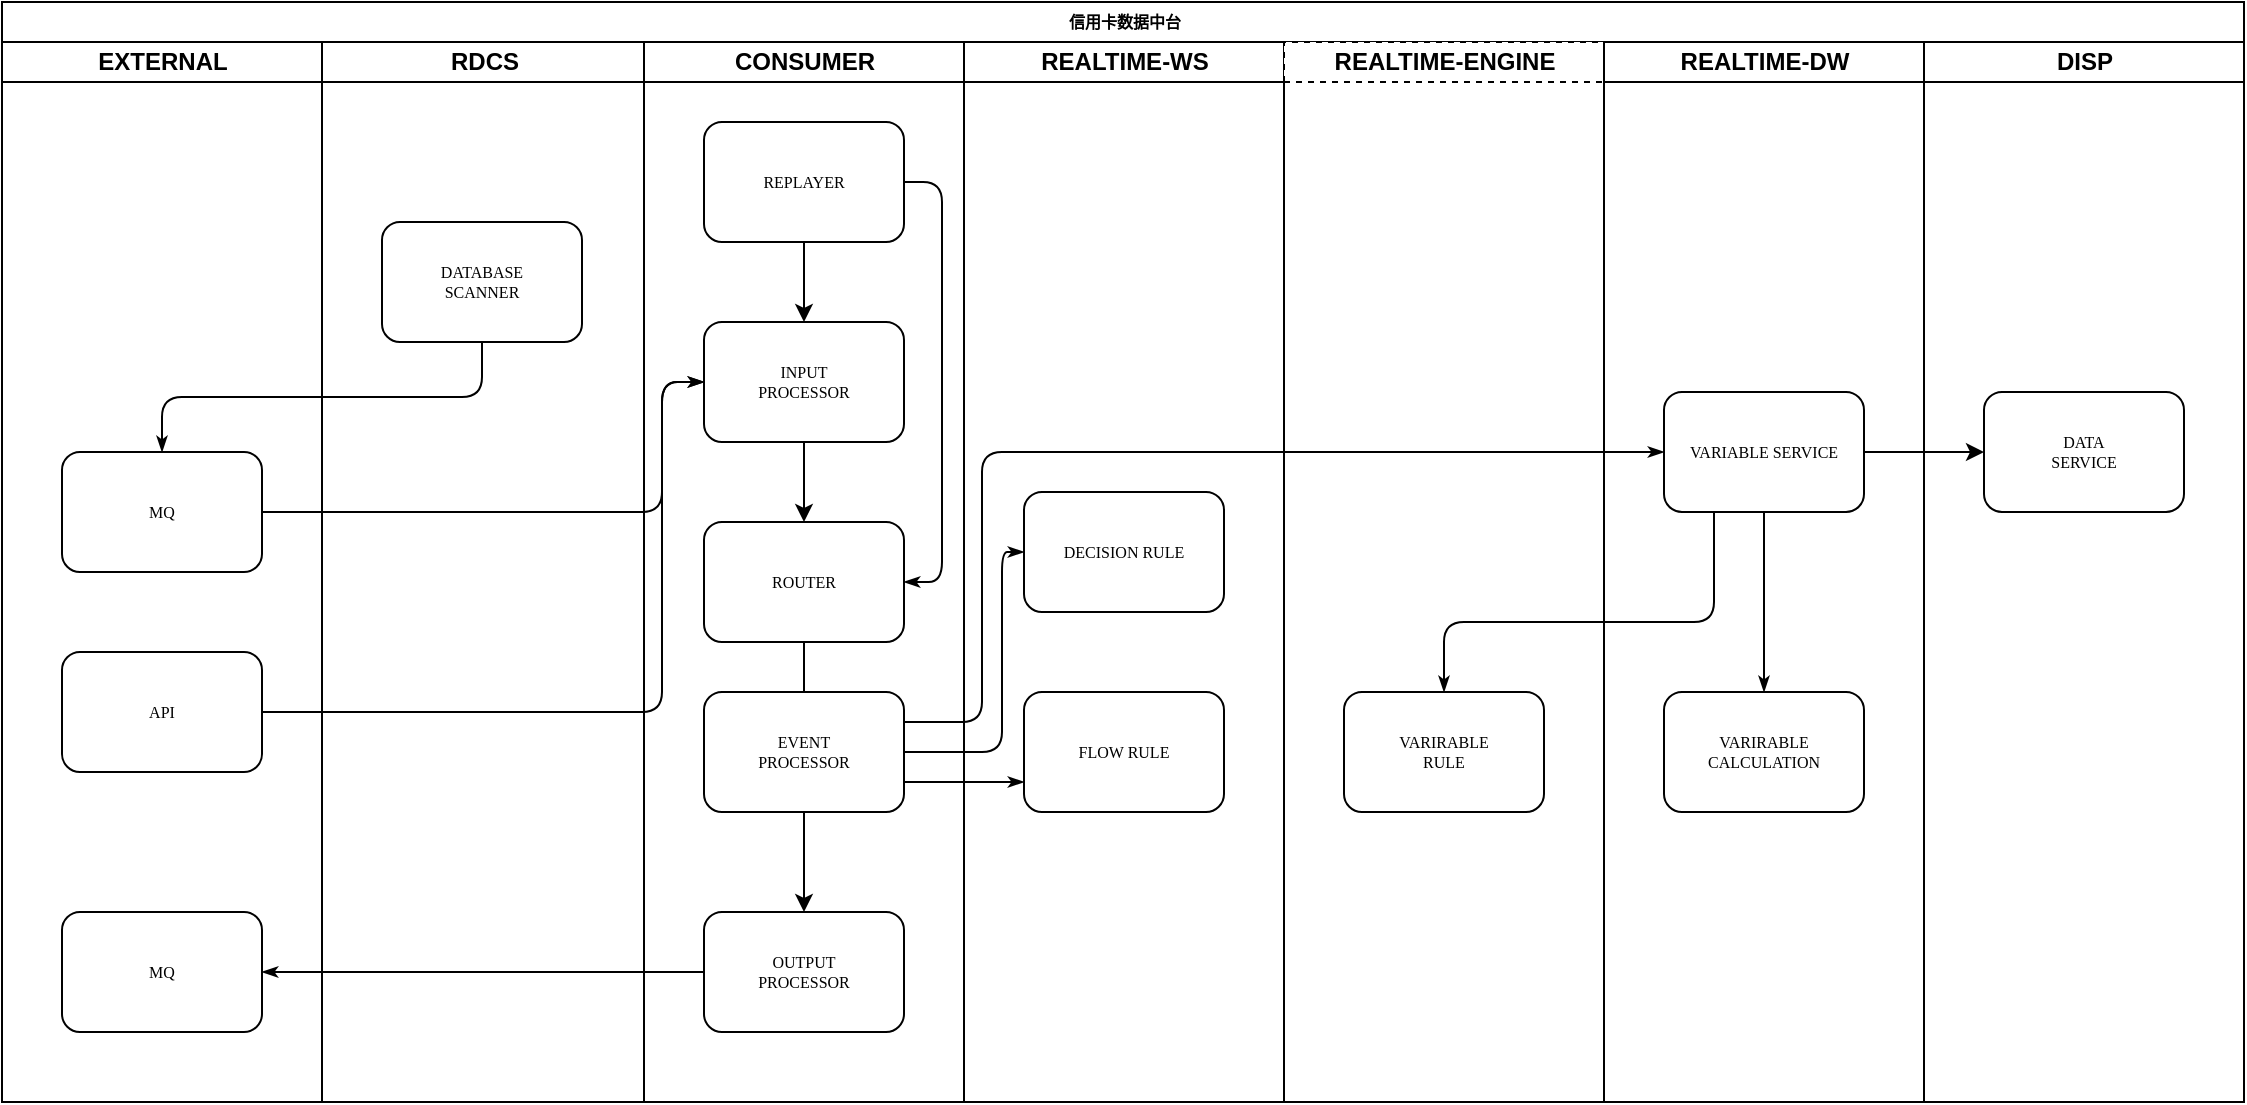 <mxfile version="12.2.6" type="github" pages="7">
  <diagram name="Page-1" id="74e2e168-ea6b-b213-b513-2b3c1d86103e">
    <mxGraphModel dx="932" dy="537" grid="1" gridSize="10" guides="1" tooltips="1" connect="1" arrows="1" fold="1" page="1" pageScale="1" pageWidth="1100" pageHeight="850" background="#ffffff" math="0" shadow="0">
      <root>
        <mxCell id="0"/>
        <mxCell id="1" parent="0"/>
        <mxCell id="77e6c97f196da883-1" value="信用卡数据中台" style="swimlane;html=1;childLayout=stackLayout;startSize=20;rounded=0;shadow=0;labelBackgroundColor=none;strokeColor=#000000;strokeWidth=1;fillColor=#ffffff;fontFamily=Verdana;fontSize=8;fontColor=#000000;align=center;" parent="1" vertex="1">
          <mxGeometry x="40" y="20" width="1121" height="550" as="geometry"/>
        </mxCell>
        <mxCell id="9AOLdwwiTeYKFx4a9tRz-8" value="EXTERNAL" style="swimlane;html=1;startSize=20;" parent="77e6c97f196da883-1" vertex="1">
          <mxGeometry y="20" width="160" height="530" as="geometry"/>
        </mxCell>
        <mxCell id="9AOLdwwiTeYKFx4a9tRz-9" value="MQ" style="rounded=1;whiteSpace=wrap;html=1;shadow=0;labelBackgroundColor=none;strokeColor=#000000;strokeWidth=1;fillColor=#ffffff;fontFamily=Verdana;fontSize=8;fontColor=#000000;align=center;" parent="9AOLdwwiTeYKFx4a9tRz-8" vertex="1">
          <mxGeometry x="30" y="205" width="100" height="60" as="geometry"/>
        </mxCell>
        <mxCell id="9AOLdwwiTeYKFx4a9tRz-54" value="API" style="rounded=1;whiteSpace=wrap;html=1;shadow=0;labelBackgroundColor=none;strokeColor=#000000;strokeWidth=1;fillColor=#ffffff;fontFamily=Verdana;fontSize=8;fontColor=#000000;align=center;" parent="9AOLdwwiTeYKFx4a9tRz-8" vertex="1">
          <mxGeometry x="30" y="305" width="100" height="60" as="geometry"/>
        </mxCell>
        <mxCell id="9AOLdwwiTeYKFx4a9tRz-57" value="MQ" style="rounded=1;whiteSpace=wrap;html=1;shadow=0;labelBackgroundColor=none;strokeColor=#000000;strokeWidth=1;fillColor=#ffffff;fontFamily=Verdana;fontSize=8;fontColor=#000000;align=center;" parent="9AOLdwwiTeYKFx4a9tRz-8" vertex="1">
          <mxGeometry x="30" y="435" width="100" height="60" as="geometry"/>
        </mxCell>
        <mxCell id="77e6c97f196da883-2" value="RDCS" style="swimlane;html=1;startSize=20;" parent="77e6c97f196da883-1" vertex="1">
          <mxGeometry x="160" y="20" width="161" height="530" as="geometry"/>
        </mxCell>
        <mxCell id="77e6c97f196da883-8" value="DATABASE&lt;br&gt;SCANNER" style="rounded=1;whiteSpace=wrap;html=1;shadow=0;labelBackgroundColor=none;strokeColor=#000000;strokeWidth=1;fillColor=#ffffff;fontFamily=Verdana;fontSize=8;fontColor=#000000;align=center;" parent="77e6c97f196da883-2" vertex="1">
          <mxGeometry x="30" y="90" width="100" height="60" as="geometry"/>
        </mxCell>
        <mxCell id="77e6c97f196da883-3" value="CONSUMER" style="swimlane;html=1;startSize=20;" parent="77e6c97f196da883-1" vertex="1">
          <mxGeometry x="321" y="20" width="160" height="530" as="geometry"/>
        </mxCell>
        <mxCell id="9AOLdwwiTeYKFx4a9tRz-4" value="" style="edgeStyle=orthogonalEdgeStyle;rounded=0;orthogonalLoop=1;jettySize=auto;html=1;" parent="77e6c97f196da883-3" source="77e6c97f196da883-11" target="77e6c97f196da883-9" edge="1">
          <mxGeometry relative="1" as="geometry"/>
        </mxCell>
        <mxCell id="77e6c97f196da883-11" value="INPUT&lt;br&gt;PROCESSOR" style="rounded=1;whiteSpace=wrap;html=1;shadow=0;labelBackgroundColor=none;strokeColor=#000000;strokeWidth=1;fillColor=#ffffff;fontFamily=Verdana;fontSize=8;fontColor=#000000;align=center;" parent="77e6c97f196da883-3" vertex="1">
          <mxGeometry x="30" y="140" width="100" height="60" as="geometry"/>
        </mxCell>
        <mxCell id="9AOLdwwiTeYKFx4a9tRz-5" value="" style="edgeStyle=orthogonalEdgeStyle;rounded=0;orthogonalLoop=1;jettySize=auto;html=1;" parent="77e6c97f196da883-3" source="77e6c97f196da883-9" target="9AOLdwwiTeYKFx4a9tRz-2" edge="1">
          <mxGeometry relative="1" as="geometry"/>
        </mxCell>
        <mxCell id="77e6c97f196da883-9" value="ROUTER" style="rounded=1;whiteSpace=wrap;html=1;shadow=0;labelBackgroundColor=none;strokeColor=#000000;strokeWidth=1;fillColor=#ffffff;fontFamily=Verdana;fontSize=8;fontColor=#000000;align=center;" parent="77e6c97f196da883-3" vertex="1">
          <mxGeometry x="30" y="240" width="100" height="60" as="geometry"/>
        </mxCell>
        <mxCell id="9AOLdwwiTeYKFx4a9tRz-2" value="OUTPUT&lt;br&gt;PROCESSOR" style="rounded=1;whiteSpace=wrap;html=1;shadow=0;labelBackgroundColor=none;strokeColor=#000000;strokeWidth=1;fillColor=#ffffff;fontFamily=Verdana;fontSize=8;fontColor=#000000;align=center;" parent="77e6c97f196da883-3" vertex="1">
          <mxGeometry x="30" y="435" width="100" height="60" as="geometry"/>
        </mxCell>
        <mxCell id="tssTY5_V55jJpcKWYizu-1" value="EVENT&lt;br&gt;PROCESSOR" style="rounded=1;whiteSpace=wrap;html=1;shadow=0;labelBackgroundColor=none;strokeColor=#000000;strokeWidth=1;fillColor=#ffffff;fontFamily=Verdana;fontSize=8;fontColor=#000000;align=center;" parent="77e6c97f196da883-3" vertex="1">
          <mxGeometry x="30" y="325" width="100" height="60" as="geometry"/>
        </mxCell>
        <mxCell id="nX9Z5AqFMC2l883IT-i0-8" value="" style="edgeStyle=orthogonalEdgeStyle;rounded=0;orthogonalLoop=1;jettySize=auto;html=1;" parent="77e6c97f196da883-3" source="nX9Z5AqFMC2l883IT-i0-7" target="77e6c97f196da883-11" edge="1">
          <mxGeometry relative="1" as="geometry"/>
        </mxCell>
        <mxCell id="nX9Z5AqFMC2l883IT-i0-7" value="REPLAYER" style="rounded=1;whiteSpace=wrap;html=1;shadow=0;labelBackgroundColor=none;strokeColor=#000000;strokeWidth=1;fillColor=#ffffff;fontFamily=Verdana;fontSize=8;fontColor=#000000;align=center;" parent="77e6c97f196da883-3" vertex="1">
          <mxGeometry x="30" y="40" width="100" height="60" as="geometry"/>
        </mxCell>
        <mxCell id="nX9Z5AqFMC2l883IT-i0-10" style="edgeStyle=orthogonalEdgeStyle;rounded=1;html=1;labelBackgroundColor=none;startArrow=none;startFill=0;startSize=5;endArrow=classicThin;endFill=1;endSize=5;jettySize=auto;orthogonalLoop=1;strokeColor=#000000;strokeWidth=1;fontFamily=Verdana;fontSize=8;fontColor=#000000;entryX=1;entryY=0.5;entryDx=0;entryDy=0;exitX=1;exitY=0.5;exitDx=0;exitDy=0;" parent="77e6c97f196da883-3" source="nX9Z5AqFMC2l883IT-i0-7" target="77e6c97f196da883-9" edge="1">
          <mxGeometry relative="1" as="geometry">
            <mxPoint x="520" y="215.667" as="sourcePoint"/>
            <mxPoint x="140" y="350.333" as="targetPoint"/>
            <Array as="points">
              <mxPoint x="149" y="70"/>
              <mxPoint x="149" y="270"/>
            </Array>
          </mxGeometry>
        </mxCell>
        <mxCell id="77e6c97f196da883-4" value="REALTIME-WS" style="swimlane;html=1;startSize=20;" parent="77e6c97f196da883-1" vertex="1">
          <mxGeometry x="481" y="20" width="160" height="530" as="geometry"/>
        </mxCell>
        <mxCell id="77e6c97f196da883-12" value="FLOW RULE" style="rounded=1;whiteSpace=wrap;html=1;shadow=0;labelBackgroundColor=none;strokeColor=#000000;strokeWidth=1;fillColor=#ffffff;fontFamily=Verdana;fontSize=8;fontColor=#000000;align=center;" parent="77e6c97f196da883-4" vertex="1">
          <mxGeometry x="30" y="325" width="100" height="60" as="geometry"/>
        </mxCell>
        <mxCell id="77e6c97f196da883-15" value="DECISION RULE" style="rounded=1;whiteSpace=wrap;html=1;shadow=0;labelBackgroundColor=none;strokeColor=#000000;strokeWidth=1;fillColor=#ffffff;fontFamily=Verdana;fontSize=8;fontColor=#000000;align=center;" parent="77e6c97f196da883-4" vertex="1">
          <mxGeometry x="30" y="225" width="100" height="60" as="geometry"/>
        </mxCell>
        <mxCell id="77e6c97f196da883-26" style="edgeStyle=orthogonalEdgeStyle;rounded=1;html=1;labelBackgroundColor=none;startArrow=none;startFill=0;startSize=5;endArrow=classicThin;endFill=1;endSize=5;jettySize=auto;orthogonalLoop=1;strokeColor=#000000;strokeWidth=1;fontFamily=Verdana;fontSize=8;fontColor=#000000;exitX=0.5;exitY=1;exitDx=0;exitDy=0;entryX=0.5;entryY=0;entryDx=0;entryDy=0;" parent="77e6c97f196da883-1" source="77e6c97f196da883-8" target="9AOLdwwiTeYKFx4a9tRz-9" edge="1">
          <mxGeometry relative="1" as="geometry"/>
        </mxCell>
        <mxCell id="77e6c97f196da883-28" style="edgeStyle=orthogonalEdgeStyle;rounded=1;html=1;labelBackgroundColor=none;startArrow=none;startFill=0;startSize=5;endArrow=classicThin;endFill=1;endSize=5;jettySize=auto;orthogonalLoop=1;strokeColor=#000000;strokeWidth=1;fontFamily=Verdana;fontSize=8;fontColor=#000000;entryX=0;entryY=0.75;entryDx=0;entryDy=0;exitX=1;exitY=0.75;exitDx=0;exitDy=0;" parent="77e6c97f196da883-1" source="tssTY5_V55jJpcKWYizu-1" target="77e6c97f196da883-12" edge="1">
          <mxGeometry relative="1" as="geometry">
            <mxPoint x="451" y="290" as="sourcePoint"/>
            <Array as="points">
              <mxPoint x="500" y="390"/>
              <mxPoint x="500" y="390"/>
            </Array>
          </mxGeometry>
        </mxCell>
        <mxCell id="9AOLdwwiTeYKFx4a9tRz-55" style="edgeStyle=orthogonalEdgeStyle;rounded=1;html=1;labelBackgroundColor=none;startArrow=none;startFill=0;startSize=5;endArrow=classicThin;endFill=1;endSize=5;jettySize=auto;orthogonalLoop=1;strokeColor=#000000;strokeWidth=1;fontFamily=Verdana;fontSize=8;fontColor=#000000;exitX=1;exitY=0.5;exitDx=0;exitDy=0;entryX=0;entryY=0.5;entryDx=0;entryDy=0;" parent="77e6c97f196da883-1" source="9AOLdwwiTeYKFx4a9tRz-54" target="77e6c97f196da883-11" edge="1">
          <mxGeometry relative="1" as="geometry">
            <mxPoint x="511" y="285" as="sourcePoint"/>
            <mxPoint x="360" y="225" as="targetPoint"/>
            <Array as="points">
              <mxPoint x="330" y="355"/>
              <mxPoint x="330" y="190"/>
            </Array>
          </mxGeometry>
        </mxCell>
        <mxCell id="9AOLdwwiTeYKFx4a9tRz-56" style="edgeStyle=orthogonalEdgeStyle;rounded=1;html=1;labelBackgroundColor=none;startArrow=none;startFill=0;startSize=5;endArrow=classicThin;endFill=1;endSize=5;jettySize=auto;orthogonalLoop=1;strokeColor=#000000;strokeWidth=1;fontFamily=Verdana;fontSize=8;fontColor=#000000;exitX=1;exitY=0.5;exitDx=0;exitDy=0;entryX=0;entryY=0.5;entryDx=0;entryDy=0;" parent="77e6c97f196da883-1" source="9AOLdwwiTeYKFx4a9tRz-9" target="77e6c97f196da883-11" edge="1">
          <mxGeometry relative="1" as="geometry">
            <mxPoint x="140" y="365" as="sourcePoint"/>
            <mxPoint x="411" y="180" as="targetPoint"/>
            <Array as="points">
              <mxPoint x="330" y="255"/>
              <mxPoint x="330" y="190"/>
            </Array>
          </mxGeometry>
        </mxCell>
        <mxCell id="9AOLdwwiTeYKFx4a9tRz-59" style="edgeStyle=orthogonalEdgeStyle;rounded=1;html=1;labelBackgroundColor=none;startArrow=none;startFill=0;startSize=5;endArrow=classicThin;endFill=1;endSize=5;jettySize=auto;orthogonalLoop=1;strokeColor=#000000;strokeWidth=1;fontFamily=Verdana;fontSize=8;fontColor=#000000;exitX=0;exitY=0.5;exitDx=0;exitDy=0;entryX=1;entryY=0.5;entryDx=0;entryDy=0;" parent="77e6c97f196da883-1" source="9AOLdwwiTeYKFx4a9tRz-2" target="9AOLdwwiTeYKFx4a9tRz-57" edge="1">
          <mxGeometry relative="1" as="geometry">
            <mxPoint x="140" y="470" as="sourcePoint"/>
            <mxPoint x="411" y="285" as="targetPoint"/>
            <Array as="points">
              <mxPoint x="300" y="485"/>
              <mxPoint x="300" y="485"/>
            </Array>
          </mxGeometry>
        </mxCell>
        <mxCell id="9AOLdwwiTeYKFx4a9tRz-65" style="edgeStyle=orthogonalEdgeStyle;rounded=1;html=1;labelBackgroundColor=none;startArrow=none;startFill=0;startSize=5;endArrow=classicThin;endFill=1;endSize=5;jettySize=auto;orthogonalLoop=1;strokeColor=#000000;strokeWidth=1;fontFamily=Verdana;fontSize=8;fontColor=#000000;exitX=1;exitY=0.25;exitDx=0;exitDy=0;entryX=0;entryY=0.5;entryDx=0;entryDy=0;" parent="77e6c97f196da883-1" source="tssTY5_V55jJpcKWYizu-1" target="9AOLdwwiTeYKFx4a9tRz-61" edge="1">
          <mxGeometry relative="1" as="geometry">
            <mxPoint x="880" y="195" as="sourcePoint"/>
            <mxPoint x="720" y="150" as="targetPoint"/>
            <Array as="points">
              <mxPoint x="490" y="360"/>
              <mxPoint x="490" y="225"/>
            </Array>
          </mxGeometry>
        </mxCell>
        <mxCell id="tssTY5_V55jJpcKWYizu-2" style="edgeStyle=orthogonalEdgeStyle;rounded=1;html=1;labelBackgroundColor=none;startArrow=none;startFill=0;startSize=5;endArrow=classicThin;endFill=1;endSize=5;jettySize=auto;orthogonalLoop=1;strokeColor=#000000;strokeWidth=1;fontFamily=Verdana;fontSize=8;fontColor=#000000;exitX=1;exitY=0.5;exitDx=0;exitDy=0;entryX=0;entryY=0.5;entryDx=0;entryDy=0;" parent="77e6c97f196da883-1" source="tssTY5_V55jJpcKWYizu-1" target="77e6c97f196da883-15" edge="1">
          <mxGeometry relative="1" as="geometry">
            <mxPoint x="450.5" y="375" as="sourcePoint"/>
            <mxPoint x="560.5" y="225" as="targetPoint"/>
            <Array as="points">
              <mxPoint x="500" y="375"/>
              <mxPoint x="500" y="275"/>
            </Array>
          </mxGeometry>
        </mxCell>
        <mxCell id="X4fi9G5PNfgSpJ7aW9XN-4" value="" style="edgeStyle=orthogonalEdgeStyle;rounded=0;orthogonalLoop=1;jettySize=auto;html=1;startArrow=none;startFill=0;" parent="77e6c97f196da883-1" source="9AOLdwwiTeYKFx4a9tRz-61" target="X4fi9G5PNfgSpJ7aW9XN-3" edge="1">
          <mxGeometry relative="1" as="geometry"/>
        </mxCell>
        <mxCell id="77e6c97f196da883-5" value="REALTIME-ENGINE" style="swimlane;html=1;startSize=20;dashed=1;" parent="77e6c97f196da883-1" vertex="1">
          <mxGeometry x="641" y="20" width="160" height="530" as="geometry"/>
        </mxCell>
        <mxCell id="w32uVNTIpN8FsWVMrymS-1" value="VARIRABLE&lt;br&gt;RULE" style="rounded=1;whiteSpace=wrap;html=1;shadow=0;labelBackgroundColor=none;strokeColor=#000000;strokeWidth=1;fillColor=#ffffff;fontFamily=Verdana;fontSize=8;fontColor=#000000;align=center;" parent="77e6c97f196da883-5" vertex="1">
          <mxGeometry x="30" y="325" width="100" height="60" as="geometry"/>
        </mxCell>
        <mxCell id="77e6c97f196da883-6" value="REALTIME-DW" style="swimlane;html=1;startSize=20;" parent="77e6c97f196da883-1" vertex="1">
          <mxGeometry x="801" y="20" width="160" height="530" as="geometry"/>
        </mxCell>
        <mxCell id="9AOLdwwiTeYKFx4a9tRz-61" value="VARIABLE SERVICE" style="rounded=1;whiteSpace=wrap;html=1;shadow=0;labelBackgroundColor=none;strokeColor=#000000;strokeWidth=1;fillColor=#ffffff;fontFamily=Verdana;fontSize=8;fontColor=#000000;align=center;" parent="77e6c97f196da883-6" vertex="1">
          <mxGeometry x="30" y="175" width="100" height="60" as="geometry"/>
        </mxCell>
        <mxCell id="9AOLdwwiTeYKFx4a9tRz-60" value="VARIRABLE&lt;br&gt;CALCULATION" style="rounded=1;whiteSpace=wrap;html=1;shadow=0;labelBackgroundColor=none;strokeColor=#000000;strokeWidth=1;fillColor=#ffffff;fontFamily=Verdana;fontSize=8;fontColor=#000000;align=center;" parent="77e6c97f196da883-6" vertex="1">
          <mxGeometry x="30" y="325" width="100" height="60" as="geometry"/>
        </mxCell>
        <mxCell id="w32uVNTIpN8FsWVMrymS-2" style="edgeStyle=orthogonalEdgeStyle;rounded=1;html=1;labelBackgroundColor=none;startArrow=none;startFill=0;startSize=5;endArrow=classicThin;endFill=1;endSize=5;jettySize=auto;orthogonalLoop=1;strokeColor=#000000;strokeWidth=1;fontFamily=Verdana;fontSize=8;fontColor=#000000;exitX=0.5;exitY=1;exitDx=0;exitDy=0;entryX=0.5;entryY=0;entryDx=0;entryDy=0;" parent="77e6c97f196da883-6" source="9AOLdwwiTeYKFx4a9tRz-61" target="9AOLdwwiTeYKFx4a9tRz-60" edge="1">
          <mxGeometry relative="1" as="geometry">
            <mxPoint x="90" y="245" as="sourcePoint"/>
            <mxPoint x="-70" y="335" as="targetPoint"/>
            <Array as="points">
              <mxPoint x="80" y="280"/>
              <mxPoint x="80" y="280"/>
            </Array>
          </mxGeometry>
        </mxCell>
        <mxCell id="77e6c97f196da883-7" value="DISP" style="swimlane;html=1;startSize=20;" parent="77e6c97f196da883-1" vertex="1">
          <mxGeometry x="961" y="20" width="160" height="530" as="geometry"/>
        </mxCell>
        <mxCell id="X4fi9G5PNfgSpJ7aW9XN-3" value="DATA&lt;br&gt;SERVICE" style="rounded=1;whiteSpace=wrap;html=1;shadow=0;labelBackgroundColor=none;strokeColor=#000000;strokeWidth=1;fillColor=#ffffff;fontFamily=Verdana;fontSize=8;fontColor=#000000;align=center;" parent="77e6c97f196da883-7" vertex="1">
          <mxGeometry x="30" y="175" width="100" height="60" as="geometry"/>
        </mxCell>
        <mxCell id="9AOLdwwiTeYKFx4a9tRz-66" style="edgeStyle=orthogonalEdgeStyle;rounded=1;html=1;labelBackgroundColor=none;startArrow=none;startFill=0;startSize=5;endArrow=classicThin;endFill=1;endSize=5;jettySize=auto;orthogonalLoop=1;strokeColor=#000000;strokeWidth=1;fontFamily=Verdana;fontSize=8;fontColor=#000000;exitX=0.25;exitY=1;exitDx=0;exitDy=0;entryX=0.5;entryY=0;entryDx=0;entryDy=0;" parent="77e6c97f196da883-1" source="9AOLdwwiTeYKFx4a9tRz-61" target="w32uVNTIpN8FsWVMrymS-1" edge="1">
          <mxGeometry relative="1" as="geometry">
            <mxPoint x="511" y="300" as="sourcePoint"/>
            <mxPoint x="810" y="305" as="targetPoint"/>
            <Array as="points">
              <mxPoint x="856" y="310"/>
              <mxPoint x="721" y="310"/>
            </Array>
          </mxGeometry>
        </mxCell>
      </root>
    </mxGraphModel>
  </diagram>
  <diagram id="RrnXslmxj0kw22n0IAKz" name="Page-2">
    <mxGraphModel dx="932" dy="537" grid="1" gridSize="10" guides="1" tooltips="1" connect="1" arrows="1" fold="1" page="1" pageScale="1" pageWidth="827" pageHeight="1169" math="0" shadow="0">
      <root>
        <mxCell id="IvU9EpXIFTZm0_zdO61G-0"/>
        <mxCell id="IvU9EpXIFTZm0_zdO61G-1" parent="IvU9EpXIFTZm0_zdO61G-0"/>
        <mxCell id="4bxWFl2vUNwD9Jtad7jr-1" value="通用数据备份、快照" style="rounded=1;whiteSpace=wrap;html=1;" parent="IvU9EpXIFTZm0_zdO61G-1" vertex="1">
          <mxGeometry x="30" y="200" width="280" height="50" as="geometry"/>
        </mxCell>
        <mxCell id="4bxWFl2vUNwD9Jtad7jr-2" value="通用日志监控&lt;br&gt;（CAT）" style="rounded=1;whiteSpace=wrap;html=1;" parent="IvU9EpXIFTZm0_zdO61G-1" vertex="1">
          <mxGeometry x="720" y="20" width="90" height="295" as="geometry"/>
        </mxCell>
        <mxCell id="4bxWFl2vUNwD9Jtad7jr-3" value="数据输入&lt;br&gt;（格式化/清洗/初筛）" style="rounded=1;whiteSpace=wrap;html=1;" parent="IvU9EpXIFTZm0_zdO61G-1" vertex="1">
          <mxGeometry x="150" y="50" width="90" height="130" as="geometry"/>
        </mxCell>
        <mxCell id="4bxWFl2vUNwD9Jtad7jr-4" value="事件路由" style="rounded=1;whiteSpace=wrap;html=1;" parent="IvU9EpXIFTZm0_zdO61G-1" vertex="1">
          <mxGeometry x="283" y="50" width="90" height="130" as="geometry"/>
        </mxCell>
        <mxCell id="4bxWFl2vUNwD9Jtad7jr-5" value="数据输出&lt;br&gt;（入库/推送）" style="rounded=1;whiteSpace=wrap;html=1;" parent="IvU9EpXIFTZm0_zdO61G-1" vertex="1">
          <mxGeometry x="520" y="50" width="90" height="130" as="geometry"/>
        </mxCell>
        <mxCell id="4bxWFl2vUNwD9Jtad7jr-9" value="事件处理&lt;br&gt;（数据关联、字段映射、打标签、调用计算规则）" style="rounded=1;whiteSpace=wrap;html=1;" parent="IvU9EpXIFTZm0_zdO61G-1" vertex="1">
          <mxGeometry x="401.5" y="50" width="90" height="130" as="geometry"/>
        </mxCell>
        <mxCell id="uZV8HSnLTifIu20DkNxQ-0" value="ROUTER" style="text;html=1;resizable=0;points=[];autosize=1;align=center;verticalAlign=top;spacingTop=-4;" parent="IvU9EpXIFTZm0_zdO61G-1" vertex="1">
          <mxGeometry x="293" y="20" width="70" height="20" as="geometry"/>
        </mxCell>
        <mxCell id="uZV8HSnLTifIu20DkNxQ-1" value="EVENT&lt;br&gt;PROCESSOR" style="text;html=1;resizable=0;points=[];autosize=1;align=center;verticalAlign=top;spacingTop=-4;" parent="IvU9EpXIFTZm0_zdO61G-1" vertex="1">
          <mxGeometry x="401.5" y="15" width="90" height="30" as="geometry"/>
        </mxCell>
        <mxCell id="uZV8HSnLTifIu20DkNxQ-2" value="OUTPUT&lt;br&gt;PROCESSOR" style="text;html=1;resizable=0;points=[];autosize=1;align=center;verticalAlign=top;spacingTop=-4;" parent="IvU9EpXIFTZm0_zdO61G-1" vertex="1">
          <mxGeometry x="520" y="15" width="90" height="30" as="geometry"/>
        </mxCell>
        <mxCell id="pY_sRm8eTLjLj404glfG-0" value="数据回放" style="rounded=1;whiteSpace=wrap;html=1;" parent="IvU9EpXIFTZm0_zdO61G-1" vertex="1">
          <mxGeometry x="330" y="200" width="280" height="50" as="geometry"/>
        </mxCell>
        <mxCell id="pY_sRm8eTLjLj404glfG-4" value="ElasticSearch、Redis、AeroSpike" style="shape=datastore;whiteSpace=wrap;html=1;align=center;" parent="IvU9EpXIFTZm0_zdO61G-1" vertex="1">
          <mxGeometry x="30" y="260" width="580" height="60" as="geometry"/>
        </mxCell>
        <mxCell id="tRCbxD-ZT_ydWrSXqJOJ-0" value="INPUT&lt;br&gt;PROCESSOR" style="text;html=1;resizable=0;points=[];autosize=1;align=center;verticalAlign=top;spacingTop=-4;" parent="IvU9EpXIFTZm0_zdO61G-1" vertex="1">
          <mxGeometry x="150" y="15" width="90" height="30" as="geometry"/>
        </mxCell>
        <mxCell id="tRCbxD-ZT_ydWrSXqJOJ-1" value="数据收集&lt;br&gt;（MQ监听、&lt;br&gt;API监听）" style="rounded=1;whiteSpace=wrap;html=1;" parent="IvU9EpXIFTZm0_zdO61G-1" vertex="1">
          <mxGeometry x="30" y="45" width="90" height="130" as="geometry"/>
        </mxCell>
        <mxCell id="tRCbxD-ZT_ydWrSXqJOJ-2" value="SERVICE" style="text;html=1;resizable=0;points=[];autosize=1;align=center;verticalAlign=top;spacingTop=-4;" parent="IvU9EpXIFTZm0_zdO61G-1" vertex="1">
          <mxGeometry x="40" y="20" width="70" height="20" as="geometry"/>
        </mxCell>
      </root>
    </mxGraphModel>
  </diagram>
  <diagram id="EICIjYkw1w4u8L2vJUYA" name="Page-3">
    <mxGraphModel dx="932" dy="537" grid="1" gridSize="10" guides="1" tooltips="1" connect="1" arrows="1" fold="1" page="1" pageScale="1" pageWidth="827" pageHeight="1169" math="0" shadow="0">
      <root>
        <mxCell id="K_XLk1ca43ODohlfoCfL-0"/>
        <mxCell id="K_XLk1ca43ODohlfoCfL-1" parent="K_XLk1ca43ODohlfoCfL-0"/>
        <mxCell id="K_XLk1ca43ODohlfoCfL-3" value="实时数据处理领域" style="rounded=1;whiteSpace=wrap;html=1;" parent="K_XLk1ca43ODohlfoCfL-1" vertex="1">
          <mxGeometry x="130" y="20" width="510" height="60" as="geometry"/>
        </mxCell>
        <mxCell id="K_XLk1ca43ODohlfoCfL-4" value="数据源映射" style="rounded=0;whiteSpace=wrap;html=1;" parent="K_XLk1ca43ODohlfoCfL-1" vertex="1">
          <mxGeometry x="150" y="180" width="100" height="30" as="geometry"/>
        </mxCell>
        <mxCell id="K_XLk1ca43ODohlfoCfL-5" value="&lt;span style=&quot;white-space: normal&quot;&gt;数据子域&lt;/span&gt;" style="rounded=1;whiteSpace=wrap;html=1;" parent="K_XLk1ca43ODohlfoCfL-1" vertex="1">
          <mxGeometry x="140" y="100" width="120" height="60" as="geometry"/>
        </mxCell>
        <mxCell id="K_XLk1ca43ODohlfoCfL-6" value="数据对象" style="rounded=0;whiteSpace=wrap;html=1;" parent="K_XLk1ca43ODohlfoCfL-1" vertex="1">
          <mxGeometry x="150" y="255" width="100" height="30" as="geometry"/>
        </mxCell>
        <mxCell id="K_XLk1ca43ODohlfoCfL-7" value="&lt;span style=&quot;white-space: normal&quot;&gt;数据处理子域&lt;/span&gt;" style="rounded=1;whiteSpace=wrap;html=1;" parent="K_XLk1ca43ODohlfoCfL-1" vertex="1">
          <mxGeometry x="320" y="100" width="120" height="60" as="geometry"/>
        </mxCell>
        <mxCell id="K_XLk1ca43ODohlfoCfL-12" value="处理流程" style="rounded=0;whiteSpace=wrap;html=1;" parent="K_XLk1ca43ODohlfoCfL-1" vertex="1">
          <mxGeometry x="330" y="172.5" width="100" height="30" as="geometry"/>
        </mxCell>
        <mxCell id="K_XLk1ca43ODohlfoCfL-13" value="上下文" style="rounded=0;whiteSpace=wrap;html=1;" parent="K_XLk1ca43ODohlfoCfL-1" vertex="1">
          <mxGeometry x="330" y="262.5" width="100" height="30" as="geometry"/>
        </mxCell>
        <mxCell id="K_XLk1ca43ODohlfoCfL-14" value="数据输出子域" style="rounded=1;whiteSpace=wrap;html=1;" parent="K_XLk1ca43ODohlfoCfL-1" vertex="1">
          <mxGeometry x="500" y="100" width="120" height="60" as="geometry"/>
        </mxCell>
        <mxCell id="K_XLk1ca43ODohlfoCfL-15" value="数据源配置" style="rounded=0;whiteSpace=wrap;html=1;" parent="K_XLk1ca43ODohlfoCfL-1" vertex="1">
          <mxGeometry x="510" y="180" width="100" height="30" as="geometry"/>
        </mxCell>
        <mxCell id="K_XLk1ca43ODohlfoCfL-16" value="数据对象" style="rounded=0;whiteSpace=wrap;html=1;" parent="K_XLk1ca43ODohlfoCfL-1" vertex="1">
          <mxGeometry x="510" y="230" width="100" height="30" as="geometry"/>
        </mxCell>
        <mxCell id="7U4YjivAoNIg2i1LAVIP-0" value="加工逻辑" style="rounded=0;whiteSpace=wrap;html=1;" parent="K_XLk1ca43ODohlfoCfL-1" vertex="1">
          <mxGeometry x="330" y="217.5" width="100" height="30" as="geometry"/>
        </mxCell>
        <mxCell id="g0yb1EStglz2yf5GwQpA-0" value="数据格式化&lt;br&gt;数据清洗" style="rounded=0;whiteSpace=wrap;html=1;" parent="K_XLk1ca43ODohlfoCfL-1" vertex="1">
          <mxGeometry x="150" y="217.5" width="100" height="30" as="geometry"/>
        </mxCell>
      </root>
    </mxGraphModel>
  </diagram>
  <diagram id="4I_G9_OZfaZ53klVVcbU" name="Page-4">
    <mxGraphModel dx="932" dy="537" grid="1" gridSize="10" guides="1" tooltips="1" connect="1" arrows="1" fold="1" page="1" pageScale="1" pageWidth="827" pageHeight="1169" math="0" shadow="0">
      <root>
        <mxCell id="Sm6wDZHAmXWlNj7RumEk-0"/>
        <mxCell id="Sm6wDZHAmXWlNj7RumEk-1" parent="Sm6wDZHAmXWlNj7RumEk-0"/>
        <mxCell id="6C5OWczg_sf_DhOtf-9l-8" style="edgeStyle=orthogonalEdgeStyle;rounded=0;orthogonalLoop=1;jettySize=auto;html=1;" parent="Sm6wDZHAmXWlNj7RumEk-1" source="xm51TeOPicrfB7E0WJey-0" edge="1">
          <mxGeometry relative="1" as="geometry">
            <mxPoint x="90" y="180" as="targetPoint"/>
          </mxGeometry>
        </mxCell>
        <mxCell id="6C5OWczg_sf_DhOtf-9l-9" value="" style="edgeStyle=orthogonalEdgeStyle;rounded=0;orthogonalLoop=1;jettySize=auto;html=1;" parent="Sm6wDZHAmXWlNj7RumEk-1" source="xm51TeOPicrfB7E0WJey-0" edge="1">
          <mxGeometry relative="1" as="geometry">
            <mxPoint x="190" y="180" as="targetPoint"/>
          </mxGeometry>
        </mxCell>
        <mxCell id="6C5OWczg_sf_DhOtf-9l-10" style="edgeStyle=orthogonalEdgeStyle;rounded=0;orthogonalLoop=1;jettySize=auto;html=1;" parent="Sm6wDZHAmXWlNj7RumEk-1" source="xm51TeOPicrfB7E0WJey-0" edge="1">
          <mxGeometry relative="1" as="geometry">
            <mxPoint x="290" y="180" as="targetPoint"/>
          </mxGeometry>
        </mxCell>
        <mxCell id="xm51TeOPicrfB7E0WJey-0" value="输入变量" style="rounded=0;whiteSpace=wrap;html=1;" parent="Sm6wDZHAmXWlNj7RumEk-1" vertex="1">
          <mxGeometry x="50" y="80" width="280" height="60" as="geometry"/>
        </mxCell>
        <mxCell id="6C5OWczg_sf_DhOtf-9l-3" value="执行操作1" style="rounded=0;whiteSpace=wrap;html=1;" parent="Sm6wDZHAmXWlNj7RumEk-1" vertex="1">
          <mxGeometry x="50" y="270" width="80" height="60" as="geometry"/>
        </mxCell>
        <mxCell id="6C5OWczg_sf_DhOtf-9l-5" value="执行操作2" style="rounded=0;whiteSpace=wrap;html=1;" parent="Sm6wDZHAmXWlNj7RumEk-1" vertex="1">
          <mxGeometry x="150" y="270" width="80" height="60" as="geometry"/>
        </mxCell>
        <mxCell id="6C5OWczg_sf_DhOtf-9l-7" value="执行操作N" style="rounded=0;whiteSpace=wrap;html=1;" parent="Sm6wDZHAmXWlNj7RumEk-1" vertex="1">
          <mxGeometry x="250" y="270" width="80" height="60" as="geometry"/>
        </mxCell>
        <mxCell id="6C5OWczg_sf_DhOtf-9l-19" value="" style="edgeStyle=orthogonalEdgeStyle;rounded=0;orthogonalLoop=1;jettySize=auto;html=1;" parent="Sm6wDZHAmXWlNj7RumEk-1" source="6C5OWczg_sf_DhOtf-9l-14" target="6C5OWczg_sf_DhOtf-9l-3" edge="1">
          <mxGeometry relative="1" as="geometry"/>
        </mxCell>
        <mxCell id="6C5OWczg_sf_DhOtf-9l-14" value="判断规则1" style="rhombus;whiteSpace=wrap;html=1;" parent="Sm6wDZHAmXWlNj7RumEk-1" vertex="1">
          <mxGeometry x="50" y="180" width="80" height="60" as="geometry"/>
        </mxCell>
        <mxCell id="6C5OWczg_sf_DhOtf-9l-20" value="" style="edgeStyle=orthogonalEdgeStyle;rounded=0;orthogonalLoop=1;jettySize=auto;html=1;" parent="Sm6wDZHAmXWlNj7RumEk-1" source="6C5OWczg_sf_DhOtf-9l-17" target="6C5OWczg_sf_DhOtf-9l-5" edge="1">
          <mxGeometry relative="1" as="geometry"/>
        </mxCell>
        <mxCell id="6C5OWczg_sf_DhOtf-9l-17" value="判断规则2" style="rhombus;whiteSpace=wrap;html=1;" parent="Sm6wDZHAmXWlNj7RumEk-1" vertex="1">
          <mxGeometry x="150" y="180" width="80" height="60" as="geometry"/>
        </mxCell>
        <mxCell id="6C5OWczg_sf_DhOtf-9l-21" value="" style="edgeStyle=orthogonalEdgeStyle;rounded=0;orthogonalLoop=1;jettySize=auto;html=1;" parent="Sm6wDZHAmXWlNj7RumEk-1" source="6C5OWczg_sf_DhOtf-9l-18" target="6C5OWczg_sf_DhOtf-9l-7" edge="1">
          <mxGeometry relative="1" as="geometry"/>
        </mxCell>
        <mxCell id="6C5OWczg_sf_DhOtf-9l-18" value="判断规则N" style="rhombus;whiteSpace=wrap;html=1;" parent="Sm6wDZHAmXWlNj7RumEk-1" vertex="1">
          <mxGeometry x="250" y="180" width="80" height="60" as="geometry"/>
        </mxCell>
      </root>
    </mxGraphModel>
  </diagram>
  <diagram id="UOHdYBVEMjFw-mQfG0IO" name="Page-5">
    <mxGraphModel dx="1243" dy="651" grid="1" gridSize="10" guides="1" tooltips="1" connect="1" arrows="1" fold="1" page="1" pageScale="1" pageWidth="827" pageHeight="1169" math="0" shadow="0">
      <root>
        <mxCell id="FOldVBA6lesrEC8EcKWP-0"/>
        <mxCell id="FOldVBA6lesrEC8EcKWP-1" parent="FOldVBA6lesrEC8EcKWP-0"/>
        <mxCell id="FOldVBA6lesrEC8EcKWP-51" value="" style="edgeStyle=orthogonalEdgeStyle;rounded=0;orthogonalLoop=1;jettySize=auto;html=1;" edge="1" parent="FOldVBA6lesrEC8EcKWP-1" source="FOldVBA6lesrEC8EcKWP-8" target="FOldVBA6lesrEC8EcKWP-49">
          <mxGeometry relative="1" as="geometry"/>
        </mxCell>
        <mxCell id="FOldVBA6lesrEC8EcKWP-8" value="开始配置规则" style="strokeWidth=2;html=1;shape=mxgraph.flowchart.start_1;whiteSpace=wrap;" vertex="1" parent="FOldVBA6lesrEC8EcKWP-1">
          <mxGeometry x="269" y="20" width="100" height="60" as="geometry"/>
        </mxCell>
        <mxCell id="FOldVBA6lesrEC8EcKWP-21" style="edgeStyle=orthogonalEdgeStyle;rounded=0;orthogonalLoop=1;jettySize=auto;html=1;" edge="1" parent="FOldVBA6lesrEC8EcKWP-1" source="FOldVBA6lesrEC8EcKWP-11" target="FOldVBA6lesrEC8EcKWP-17">
          <mxGeometry relative="1" as="geometry">
            <Array as="points">
              <mxPoint x="319" y="470"/>
              <mxPoint x="229" y="470"/>
            </Array>
          </mxGeometry>
        </mxCell>
        <mxCell id="FOldVBA6lesrEC8EcKWP-22" style="edgeStyle=orthogonalEdgeStyle;rounded=0;orthogonalLoop=1;jettySize=auto;html=1;entryX=0.5;entryY=0;entryDx=0;entryDy=0;" edge="1" parent="FOldVBA6lesrEC8EcKWP-1" source="FOldVBA6lesrEC8EcKWP-11" target="FOldVBA6lesrEC8EcKWP-15">
          <mxGeometry relative="1" as="geometry">
            <Array as="points">
              <mxPoint x="319" y="470"/>
              <mxPoint x="469" y="470"/>
            </Array>
          </mxGeometry>
        </mxCell>
        <mxCell id="FOldVBA6lesrEC8EcKWP-11" value="拆解规则" style="rounded=1;whiteSpace=wrap;html=1;absoluteArcSize=1;arcSize=14;strokeWidth=2;" vertex="1" parent="FOldVBA6lesrEC8EcKWP-1">
          <mxGeometry x="269" y="390" width="100" height="60" as="geometry"/>
        </mxCell>
        <mxCell id="FOldVBA6lesrEC8EcKWP-14" value="基础指标" style="shape=parallelogram;html=1;strokeWidth=2;perimeter=parallelogramPerimeter;whiteSpace=wrap;rounded=1;arcSize=12;size=0.23;" vertex="1" parent="FOldVBA6lesrEC8EcKWP-1">
          <mxGeometry x="59" y="600" width="120" height="60" as="geometry"/>
        </mxCell>
        <mxCell id="FOldVBA6lesrEC8EcKWP-34" style="edgeStyle=orthogonalEdgeStyle;rounded=0;orthogonalLoop=1;jettySize=auto;html=1;entryX=0.5;entryY=0;entryDx=0;entryDy=0;entryPerimeter=0;" edge="1" parent="FOldVBA6lesrEC8EcKWP-1" source="FOldVBA6lesrEC8EcKWP-15" target="FOldVBA6lesrEC8EcKWP-33">
          <mxGeometry relative="1" as="geometry"/>
        </mxCell>
        <mxCell id="FOldVBA6lesrEC8EcKWP-15" value="决策规则" style="shape=parallelogram;html=1;strokeWidth=2;perimeter=parallelogramPerimeter;whiteSpace=wrap;rounded=1;arcSize=12;size=0.23;" vertex="1" parent="FOldVBA6lesrEC8EcKWP-1">
          <mxGeometry x="409" y="500" width="120" height="60" as="geometry"/>
        </mxCell>
        <mxCell id="FOldVBA6lesrEC8EcKWP-19" style="edgeStyle=orthogonalEdgeStyle;rounded=0;orthogonalLoop=1;jettySize=auto;html=1;" edge="1" parent="FOldVBA6lesrEC8EcKWP-1" source="FOldVBA6lesrEC8EcKWP-17" target="FOldVBA6lesrEC8EcKWP-14">
          <mxGeometry relative="1" as="geometry"/>
        </mxCell>
        <mxCell id="FOldVBA6lesrEC8EcKWP-20" style="edgeStyle=orthogonalEdgeStyle;rounded=0;orthogonalLoop=1;jettySize=auto;html=1;" edge="1" parent="FOldVBA6lesrEC8EcKWP-1" source="FOldVBA6lesrEC8EcKWP-17" target="FOldVBA6lesrEC8EcKWP-18">
          <mxGeometry relative="1" as="geometry"/>
        </mxCell>
        <mxCell id="FOldVBA6lesrEC8EcKWP-17" value="变量（指标）" style="shape=parallelogram;html=1;strokeWidth=2;perimeter=parallelogramPerimeter;whiteSpace=wrap;rounded=1;arcSize=12;size=0.23;" vertex="1" parent="FOldVBA6lesrEC8EcKWP-1">
          <mxGeometry x="169" y="500" width="120" height="60" as="geometry"/>
        </mxCell>
        <mxCell id="FOldVBA6lesrEC8EcKWP-24" value="" style="edgeStyle=orthogonalEdgeStyle;rounded=0;orthogonalLoop=1;jettySize=auto;html=1;" edge="1" parent="FOldVBA6lesrEC8EcKWP-1" source="FOldVBA6lesrEC8EcKWP-35" target="FOldVBA6lesrEC8EcKWP-23">
          <mxGeometry relative="1" as="geometry"/>
        </mxCell>
        <mxCell id="FOldVBA6lesrEC8EcKWP-18" value="组合指标&lt;br&gt;（二次计算）" style="shape=parallelogram;html=1;strokeWidth=2;perimeter=parallelogramPerimeter;whiteSpace=wrap;rounded=1;arcSize=12;size=0.23;" vertex="1" parent="FOldVBA6lesrEC8EcKWP-1">
          <mxGeometry x="229" y="600" width="120" height="60" as="geometry"/>
        </mxCell>
        <mxCell id="FOldVBA6lesrEC8EcKWP-40" value="" style="edgeStyle=orthogonalEdgeStyle;rounded=0;orthogonalLoop=1;jettySize=auto;html=1;" edge="1" parent="FOldVBA6lesrEC8EcKWP-1" source="FOldVBA6lesrEC8EcKWP-23" target="FOldVBA6lesrEC8EcKWP-30">
          <mxGeometry relative="1" as="geometry"/>
        </mxCell>
        <mxCell id="FOldVBA6lesrEC8EcKWP-23" value="指标规则" style="shape=parallelogram;html=1;strokeWidth=2;perimeter=parallelogramPerimeter;whiteSpace=wrap;rounded=1;arcSize=12;size=0.23;" vertex="1" parent="FOldVBA6lesrEC8EcKWP-1">
          <mxGeometry x="229" y="790" width="120" height="60" as="geometry"/>
        </mxCell>
        <mxCell id="FOldVBA6lesrEC8EcKWP-63" value="" style="edgeStyle=orthogonalEdgeStyle;rounded=0;orthogonalLoop=1;jettySize=auto;html=1;" edge="1" parent="FOldVBA6lesrEC8EcKWP-1" source="FOldVBA6lesrEC8EcKWP-30" target="FOldVBA6lesrEC8EcKWP-61">
          <mxGeometry relative="1" as="geometry"/>
        </mxCell>
        <mxCell id="FOldVBA6lesrEC8EcKWP-30" value="指标规则&lt;br&gt;配置" style="strokeWidth=2;html=1;shape=mxgraph.flowchart.direct_data;whiteSpace=wrap;" vertex="1" parent="FOldVBA6lesrEC8EcKWP-1">
          <mxGeometry x="239" y="890" width="100" height="60" as="geometry"/>
        </mxCell>
        <mxCell id="FOldVBA6lesrEC8EcKWP-64" value="" style="edgeStyle=orthogonalEdgeStyle;rounded=0;orthogonalLoop=1;jettySize=auto;html=1;" edge="1" parent="FOldVBA6lesrEC8EcKWP-1" source="FOldVBA6lesrEC8EcKWP-33" target="FOldVBA6lesrEC8EcKWP-62">
          <mxGeometry relative="1" as="geometry"/>
        </mxCell>
        <mxCell id="FOldVBA6lesrEC8EcKWP-33" value="决策规则&lt;br&gt;配置" style="strokeWidth=2;html=1;shape=mxgraph.flowchart.direct_data;whiteSpace=wrap;" vertex="1" parent="FOldVBA6lesrEC8EcKWP-1">
          <mxGeometry x="419" y="890" width="100" height="60" as="geometry"/>
        </mxCell>
        <mxCell id="FOldVBA6lesrEC8EcKWP-39" style="edgeStyle=orthogonalEdgeStyle;rounded=0;orthogonalLoop=1;jettySize=auto;html=1;entryX=0.5;entryY=0;entryDx=0;entryDy=0;" edge="1" parent="FOldVBA6lesrEC8EcKWP-1" source="FOldVBA6lesrEC8EcKWP-35" target="FOldVBA6lesrEC8EcKWP-38">
          <mxGeometry relative="1" as="geometry">
            <Array as="points">
              <mxPoint x="289" y="770"/>
              <mxPoint x="169" y="770"/>
            </Array>
          </mxGeometry>
        </mxCell>
        <mxCell id="FOldVBA6lesrEC8EcKWP-35" value="拆解规则" style="rounded=1;whiteSpace=wrap;html=1;absoluteArcSize=1;arcSize=14;strokeWidth=2;" vertex="1" parent="FOldVBA6lesrEC8EcKWP-1">
          <mxGeometry x="239" y="690" width="100" height="60" as="geometry"/>
        </mxCell>
        <mxCell id="FOldVBA6lesrEC8EcKWP-36" value="" style="edgeStyle=orthogonalEdgeStyle;rounded=0;orthogonalLoop=1;jettySize=auto;html=1;" edge="1" parent="FOldVBA6lesrEC8EcKWP-1" source="FOldVBA6lesrEC8EcKWP-18" target="FOldVBA6lesrEC8EcKWP-35">
          <mxGeometry relative="1" as="geometry">
            <mxPoint x="159" y="670" as="sourcePoint"/>
            <mxPoint x="159" y="790" as="targetPoint"/>
          </mxGeometry>
        </mxCell>
        <mxCell id="FOldVBA6lesrEC8EcKWP-37" value="基础指标&lt;br&gt;配置" style="strokeWidth=2;html=1;shape=mxgraph.flowchart.direct_data;whiteSpace=wrap;" vertex="1" parent="FOldVBA6lesrEC8EcKWP-1">
          <mxGeometry x="89" y="110" width="100" height="60" as="geometry"/>
        </mxCell>
        <mxCell id="FOldVBA6lesrEC8EcKWP-38" value="基础指标" style="shape=parallelogram;html=1;strokeWidth=2;perimeter=parallelogramPerimeter;whiteSpace=wrap;rounded=1;arcSize=12;size=0.23;" vertex="1" parent="FOldVBA6lesrEC8EcKWP-1">
          <mxGeometry x="109" y="790" width="120" height="60" as="geometry"/>
        </mxCell>
        <mxCell id="FOldVBA6lesrEC8EcKWP-48" value="" style="edgeStyle=orthogonalEdgeStyle;rounded=0;orthogonalLoop=1;jettySize=auto;html=1;" edge="1" parent="FOldVBA6lesrEC8EcKWP-1" source="FOldVBA6lesrEC8EcKWP-45" target="FOldVBA6lesrEC8EcKWP-11">
          <mxGeometry relative="1" as="geometry"/>
        </mxCell>
        <mxCell id="FOldVBA6lesrEC8EcKWP-45" value="达标规则&lt;br&gt;配置" style="strokeWidth=2;html=1;shape=mxgraph.flowchart.direct_data;whiteSpace=wrap;" vertex="1" parent="FOldVBA6lesrEC8EcKWP-1">
          <mxGeometry x="269" y="290" width="100" height="60" as="geometry"/>
        </mxCell>
        <mxCell id="FOldVBA6lesrEC8EcKWP-50" value="" style="edgeStyle=orthogonalEdgeStyle;rounded=0;orthogonalLoop=1;jettySize=auto;html=1;entryX=0;entryY=0.5;entryDx=0;entryDy=0;exitX=1;exitY=0.5;exitDx=0;exitDy=0;exitPerimeter=0;" edge="1" parent="FOldVBA6lesrEC8EcKWP-1" source="FOldVBA6lesrEC8EcKWP-37" target="FOldVBA6lesrEC8EcKWP-49">
          <mxGeometry relative="1" as="geometry">
            <mxPoint x="169" y="250" as="sourcePoint"/>
            <Array as="points">
              <mxPoint x="229" y="140"/>
              <mxPoint x="229" y="140"/>
            </Array>
          </mxGeometry>
        </mxCell>
        <mxCell id="FOldVBA6lesrEC8EcKWP-56" value="" style="edgeStyle=orthogonalEdgeStyle;rounded=0;orthogonalLoop=1;jettySize=auto;html=1;" edge="1" parent="FOldVBA6lesrEC8EcKWP-1">
          <mxGeometry relative="1" as="geometry">
            <mxPoint x="318" y="170" as="sourcePoint"/>
            <mxPoint x="318" y="200" as="targetPoint"/>
          </mxGeometry>
        </mxCell>
        <mxCell id="FOldVBA6lesrEC8EcKWP-49" value="选择基础指标&lt;br&gt;配置达标规则" style="rounded=1;whiteSpace=wrap;html=1;absoluteArcSize=1;arcSize=14;strokeWidth=2;" vertex="1" parent="FOldVBA6lesrEC8EcKWP-1">
          <mxGeometry x="269" y="110" width="100" height="60" as="geometry"/>
        </mxCell>
        <mxCell id="FOldVBA6lesrEC8EcKWP-55" value="" style="edgeStyle=orthogonalEdgeStyle;rounded=0;orthogonalLoop=1;jettySize=auto;html=1;" edge="1" parent="FOldVBA6lesrEC8EcKWP-1" source="FOldVBA6lesrEC8EcKWP-52" target="FOldVBA6lesrEC8EcKWP-45">
          <mxGeometry relative="1" as="geometry"/>
        </mxCell>
        <mxCell id="FOldVBA6lesrEC8EcKWP-52" value="解析、存储&lt;br&gt;达标规则" style="rounded=1;whiteSpace=wrap;html=1;absoluteArcSize=1;arcSize=14;strokeWidth=2;" vertex="1" parent="FOldVBA6lesrEC8EcKWP-1">
          <mxGeometry x="269" y="200" width="100" height="60" as="geometry"/>
        </mxCell>
        <mxCell id="FOldVBA6lesrEC8EcKWP-58" value="基础指标&lt;br&gt;配置" style="strokeWidth=2;html=1;shape=mxgraph.flowchart.direct_data;whiteSpace=wrap;" vertex="1" parent="FOldVBA6lesrEC8EcKWP-1">
          <mxGeometry x="69" y="890" width="100" height="60" as="geometry"/>
        </mxCell>
        <mxCell id="FOldVBA6lesrEC8EcKWP-61" value="指标计算服务" style="rounded=1;whiteSpace=wrap;html=1;absoluteArcSize=1;arcSize=14;strokeWidth=2;" vertex="1" parent="FOldVBA6lesrEC8EcKWP-1">
          <mxGeometry x="239" y="1000" width="100" height="60" as="geometry"/>
        </mxCell>
        <mxCell id="FOldVBA6lesrEC8EcKWP-62" value="决策计算服务" style="rounded=1;whiteSpace=wrap;html=1;absoluteArcSize=1;arcSize=14;strokeWidth=2;" vertex="1" parent="FOldVBA6lesrEC8EcKWP-1">
          <mxGeometry x="419" y="1000" width="100" height="60" as="geometry"/>
        </mxCell>
        <mxCell id="D_MypCPdxalYBRfUR5zF-0" value="" style="endArrow=none;dashed=1;html=1;" edge="1" parent="FOldVBA6lesrEC8EcKWP-1">
          <mxGeometry width="50" height="50" relative="1" as="geometry">
            <mxPoint x="59" y="180" as="sourcePoint"/>
            <mxPoint x="535" y="180" as="targetPoint"/>
          </mxGeometry>
        </mxCell>
        <mxCell id="D_MypCPdxalYBRfUR5zF-1" value="精准营销前端" style="text;html=1;resizable=0;points=[];autosize=1;align=left;verticalAlign=top;spacingTop=-4;" vertex="1" parent="FOldVBA6lesrEC8EcKWP-1">
          <mxGeometry x="540" y="170" width="90" height="20" as="geometry"/>
        </mxCell>
        <mxCell id="D_MypCPdxalYBRfUR5zF-2" value="" style="endArrow=none;dashed=1;html=1;" edge="1" parent="FOldVBA6lesrEC8EcKWP-1">
          <mxGeometry width="50" height="50" relative="1" as="geometry">
            <mxPoint x="53" y="270" as="sourcePoint"/>
            <mxPoint x="529" y="270" as="targetPoint"/>
          </mxGeometry>
        </mxCell>
        <mxCell id="D_MypCPdxalYBRfUR5zF-3" value="精准营销后端" style="text;html=1;resizable=0;points=[];autosize=1;align=left;verticalAlign=top;spacingTop=-4;" vertex="1" parent="FOldVBA6lesrEC8EcKWP-1">
          <mxGeometry x="540" y="260" width="90" height="20" as="geometry"/>
        </mxCell>
        <mxCell id="D_MypCPdxalYBRfUR5zF-4" value="" style="endArrow=none;dashed=1;html=1;" edge="1" parent="FOldVBA6lesrEC8EcKWP-1">
          <mxGeometry width="50" height="50" relative="1" as="geometry">
            <mxPoint x="53" y="869.5" as="sourcePoint"/>
            <mxPoint x="529" y="869.5" as="targetPoint"/>
          </mxGeometry>
        </mxCell>
        <mxCell id="D_MypCPdxalYBRfUR5zF-6" value="规则引擎前置（ccic-api）" style="text;html=1;resizable=0;points=[];autosize=1;align=left;verticalAlign=top;spacingTop=-4;" vertex="1" parent="FOldVBA6lesrEC8EcKWP-1">
          <mxGeometry x="540" y="860" width="150" height="20" as="geometry"/>
        </mxCell>
        <mxCell id="D_MypCPdxalYBRfUR5zF-8" value="" style="endArrow=none;dashed=1;html=1;" edge="1" parent="FOldVBA6lesrEC8EcKWP-1">
          <mxGeometry width="50" height="50" relative="1" as="geometry">
            <mxPoint x="53" y="979.5" as="sourcePoint"/>
            <mxPoint x="529" y="979.5" as="targetPoint"/>
          </mxGeometry>
        </mxCell>
        <mxCell id="D_MypCPdxalYBRfUR5zF-9" value="规则引擎（ccie-realtime-ws）" style="text;html=1;resizable=0;points=[];autosize=1;align=left;verticalAlign=top;spacingTop=-4;" vertex="1" parent="FOldVBA6lesrEC8EcKWP-1">
          <mxGeometry x="540" y="970" width="170" height="20" as="geometry"/>
        </mxCell>
      </root>
    </mxGraphModel>
  </diagram>
  <diagram id="SpCXun95c8b5roYHcaoR" name="Page-6">
    <mxGraphModel dx="932" dy="488" grid="1" gridSize="10" guides="1" tooltips="1" connect="1" arrows="1" fold="1" page="1" pageScale="1" pageWidth="827" pageHeight="1169" math="0" shadow="0">
      <root>
        <mxCell id="vEiz-pOEBtRRmHUMgK-7-0"/>
        <mxCell id="vEiz-pOEBtRRmHUMgK-7-1" parent="vEiz-pOEBtRRmHUMgK-7-0"/>
        <mxCell id="vEiz-pOEBtRRmHUMgK-7-2" value="" style="edgeStyle=orthogonalEdgeStyle;rounded=0;orthogonalLoop=1;jettySize=auto;html=1;" edge="1" parent="vEiz-pOEBtRRmHUMgK-7-1" source="vEiz-pOEBtRRmHUMgK-7-3" target="vEiz-pOEBtRRmHUMgK-7-5">
          <mxGeometry relative="1" as="geometry"/>
        </mxCell>
        <mxCell id="vEiz-pOEBtRRmHUMgK-7-3" value="实时运行" style="strokeWidth=2;html=1;shape=mxgraph.flowchart.start_1;whiteSpace=wrap;" vertex="1" parent="vEiz-pOEBtRRmHUMgK-7-1">
          <mxGeometry x="430" y="30" width="100" height="60" as="geometry"/>
        </mxCell>
        <mxCell id="vEiz-pOEBtRRmHUMgK-7-4" value="" style="edgeStyle=orthogonalEdgeStyle;rounded=0;orthogonalLoop=1;jettySize=auto;html=1;" edge="1" parent="vEiz-pOEBtRRmHUMgK-7-1" source="vEiz-pOEBtRRmHUMgK-7-5">
          <mxGeometry relative="1" as="geometry">
            <mxPoint x="480" y="220" as="targetPoint"/>
          </mxGeometry>
        </mxCell>
        <mxCell id="vEiz-pOEBtRRmHUMgK-7-5" value="事件监听" style="rounded=1;whiteSpace=wrap;html=1;absoluteArcSize=1;arcSize=14;strokeWidth=2;" vertex="1" parent="vEiz-pOEBtRRmHUMgK-7-1">
          <mxGeometry x="430" y="120" width="100" height="60" as="geometry"/>
        </mxCell>
        <mxCell id="vEiz-pOEBtRRmHUMgK-7-6" value="" style="edgeStyle=orthogonalEdgeStyle;rounded=0;orthogonalLoop=1;jettySize=auto;html=1;" edge="1" parent="vEiz-pOEBtRRmHUMgK-7-1" source="vEiz-pOEBtRRmHUMgK-7-7" target="vEiz-pOEBtRRmHUMgK-7-15">
          <mxGeometry relative="1" as="geometry"/>
        </mxCell>
        <mxCell id="vEiz-pOEBtRRmHUMgK-7-7" value="基础指标加工" style="rounded=1;whiteSpace=wrap;html=1;absoluteArcSize=1;arcSize=14;strokeWidth=2;" vertex="1" parent="vEiz-pOEBtRRmHUMgK-7-1">
          <mxGeometry x="320" y="340" width="100" height="60" as="geometry"/>
        </mxCell>
        <mxCell id="vEiz-pOEBtRRmHUMgK-7-8" value="" style="edgeStyle=orthogonalEdgeStyle;rounded=0;orthogonalLoop=1;jettySize=auto;html=1;" edge="1" parent="vEiz-pOEBtRRmHUMgK-7-1" source="vEiz-pOEBtRRmHUMgK-7-9" target="vEiz-pOEBtRRmHUMgK-7-5">
          <mxGeometry relative="1" as="geometry"/>
        </mxCell>
        <mxCell id="vEiz-pOEBtRRmHUMgK-7-9" value="数据源配置" style="strokeWidth=2;html=1;shape=mxgraph.flowchart.direct_data;whiteSpace=wrap;" vertex="1" parent="vEiz-pOEBtRRmHUMgK-7-1">
          <mxGeometry x="260" y="120" width="100" height="60" as="geometry"/>
        </mxCell>
        <mxCell id="vEiz-pOEBtRRmHUMgK-7-10" style="edgeStyle=orthogonalEdgeStyle;rounded=0;orthogonalLoop=1;jettySize=auto;html=1;entryX=0.5;entryY=0;entryDx=0;entryDy=0;" edge="1" parent="vEiz-pOEBtRRmHUMgK-7-1" target="vEiz-pOEBtRRmHUMgK-7-7">
          <mxGeometry relative="1" as="geometry">
            <mxPoint x="480" y="280" as="sourcePoint"/>
            <Array as="points">
              <mxPoint x="480" y="310"/>
              <mxPoint x="370" y="310"/>
            </Array>
          </mxGeometry>
        </mxCell>
        <mxCell id="vEiz-pOEBtRRmHUMgK-7-11" value="领域A" style="text;html=1;resizable=0;points=[];align=center;verticalAlign=middle;labelBackgroundColor=#ffffff;" vertex="1" connectable="0" parent="vEiz-pOEBtRRmHUMgK-7-10">
          <mxGeometry x="0.235" y="1" relative="1" as="geometry">
            <mxPoint x="8" y="-1" as="offset"/>
          </mxGeometry>
        </mxCell>
        <mxCell id="vEiz-pOEBtRRmHUMgK-7-12" value="" style="edgeStyle=orthogonalEdgeStyle;rounded=0;orthogonalLoop=1;jettySize=auto;html=1;" edge="1" parent="vEiz-pOEBtRRmHUMgK-7-1" source="vEiz-pOEBtRRmHUMgK-7-13">
          <mxGeometry relative="1" as="geometry">
            <mxPoint x="430" y="250" as="targetPoint"/>
          </mxGeometry>
        </mxCell>
        <mxCell id="vEiz-pOEBtRRmHUMgK-7-13" value="路由配置" style="strokeWidth=2;html=1;shape=mxgraph.flowchart.direct_data;whiteSpace=wrap;" vertex="1" parent="vEiz-pOEBtRRmHUMgK-7-1">
          <mxGeometry x="260" y="220" width="100" height="60" as="geometry"/>
        </mxCell>
        <mxCell id="vEiz-pOEBtRRmHUMgK-7-14" value="" style="edgeStyle=orthogonalEdgeStyle;rounded=0;orthogonalLoop=1;jettySize=auto;html=1;" edge="1" parent="vEiz-pOEBtRRmHUMgK-7-1" source="vEiz-pOEBtRRmHUMgK-7-15" target="vEiz-pOEBtRRmHUMgK-7-20">
          <mxGeometry relative="1" as="geometry"/>
        </mxCell>
        <mxCell id="dU9a7zjHFkm0DqAKNDQi-4" style="edgeStyle=orthogonalEdgeStyle;rounded=0;orthogonalLoop=1;jettySize=auto;html=1;entryX=0;entryY=0.5;entryDx=0;entryDy=0;" edge="1" parent="vEiz-pOEBtRRmHUMgK-7-1" source="vEiz-pOEBtRRmHUMgK-7-15" target="dU9a7zjHFkm0DqAKNDQi-0">
          <mxGeometry relative="1" as="geometry"/>
        </mxCell>
        <mxCell id="vEiz-pOEBtRRmHUMgK-7-15" value="组合指标加工" style="rounded=1;whiteSpace=wrap;html=1;absoluteArcSize=1;arcSize=14;strokeWidth=2;" vertex="1" parent="vEiz-pOEBtRRmHUMgK-7-1">
          <mxGeometry x="320" y="440" width="100" height="60" as="geometry"/>
        </mxCell>
        <mxCell id="vEiz-pOEBtRRmHUMgK-7-16" value="基础指标加工" style="rounded=1;whiteSpace=wrap;html=1;absoluteArcSize=1;arcSize=14;strokeWidth=2;" vertex="1" parent="vEiz-pOEBtRRmHUMgK-7-1">
          <mxGeometry x="530" y="340" width="100" height="60" as="geometry"/>
        </mxCell>
        <mxCell id="vEiz-pOEBtRRmHUMgK-7-17" style="edgeStyle=orthogonalEdgeStyle;rounded=0;orthogonalLoop=1;jettySize=auto;html=1;" edge="1" parent="vEiz-pOEBtRRmHUMgK-7-1" source="vEiz-pOEBtRRmHUMgK-7-19" target="vEiz-pOEBtRRmHUMgK-7-16">
          <mxGeometry relative="1" as="geometry"/>
        </mxCell>
        <mxCell id="vEiz-pOEBtRRmHUMgK-7-18" value="领域B" style="text;html=1;resizable=0;points=[];align=center;verticalAlign=middle;labelBackgroundColor=#ffffff;" vertex="1" connectable="0" parent="vEiz-pOEBtRRmHUMgK-7-17">
          <mxGeometry x="-0.087" y="-1" relative="1" as="geometry">
            <mxPoint as="offset"/>
          </mxGeometry>
        </mxCell>
        <mxCell id="vEiz-pOEBtRRmHUMgK-7-19" value="事件路由" style="strokeWidth=2;html=1;shape=mxgraph.flowchart.decision;whiteSpace=wrap;" vertex="1" parent="vEiz-pOEBtRRmHUMgK-7-1">
          <mxGeometry x="430" y="220" width="100" height="60" as="geometry"/>
        </mxCell>
        <mxCell id="dU9a7zjHFkm0DqAKNDQi-3" style="edgeStyle=orthogonalEdgeStyle;rounded=0;orthogonalLoop=1;jettySize=auto;html=1;entryX=0.5;entryY=0;entryDx=0;entryDy=0;" edge="1" parent="vEiz-pOEBtRRmHUMgK-7-1" source="vEiz-pOEBtRRmHUMgK-7-20" target="dU9a7zjHFkm0DqAKNDQi-2">
          <mxGeometry relative="1" as="geometry">
            <Array as="points">
              <mxPoint x="370" y="660"/>
              <mxPoint x="480" y="660"/>
            </Array>
          </mxGeometry>
        </mxCell>
        <mxCell id="dU9a7zjHFkm0DqAKNDQi-5" style="edgeStyle=orthogonalEdgeStyle;rounded=0;orthogonalLoop=1;jettySize=auto;html=1;entryX=0;entryY=0.5;entryDx=0;entryDy=0;" edge="1" parent="vEiz-pOEBtRRmHUMgK-7-1" source="vEiz-pOEBtRRmHUMgK-7-20" target="dU9a7zjHFkm0DqAKNDQi-1">
          <mxGeometry relative="1" as="geometry"/>
        </mxCell>
        <mxCell id="vEiz-pOEBtRRmHUMgK-7-20" value="决策判断" style="rounded=1;whiteSpace=wrap;html=1;absoluteArcSize=1;arcSize=14;strokeWidth=2;" vertex="1" parent="vEiz-pOEBtRRmHUMgK-7-1">
          <mxGeometry x="320" y="550" width="100" height="60" as="geometry"/>
        </mxCell>
        <mxCell id="vmW6_AP3-IuMpM4FZMYn-0" value="" style="edgeStyle=orthogonalEdgeStyle;rounded=0;orthogonalLoop=1;jettySize=auto;html=1;" edge="1" parent="vEiz-pOEBtRRmHUMgK-7-1" source="4YMMGBkT0UWDigaJBydE-0" target="vEiz-pOEBtRRmHUMgK-7-15">
          <mxGeometry relative="1" as="geometry"/>
        </mxCell>
        <mxCell id="4YMMGBkT0UWDigaJBydE-0" value="指标规则&lt;br&gt;配置" style="strokeWidth=2;html=1;shape=mxgraph.flowchart.direct_data;whiteSpace=wrap;" vertex="1" parent="vEiz-pOEBtRRmHUMgK-7-1">
          <mxGeometry x="140" y="440" width="100" height="60" as="geometry"/>
        </mxCell>
        <mxCell id="vmW6_AP3-IuMpM4FZMYn-1" value="" style="edgeStyle=orthogonalEdgeStyle;rounded=0;orthogonalLoop=1;jettySize=auto;html=1;" edge="1" parent="vEiz-pOEBtRRmHUMgK-7-1" source="4YMMGBkT0UWDigaJBydE-1" target="vEiz-pOEBtRRmHUMgK-7-20">
          <mxGeometry relative="1" as="geometry"/>
        </mxCell>
        <mxCell id="4YMMGBkT0UWDigaJBydE-1" value="决策规则&lt;br&gt;配置" style="strokeWidth=2;html=1;shape=mxgraph.flowchart.direct_data;whiteSpace=wrap;" vertex="1" parent="vEiz-pOEBtRRmHUMgK-7-1">
          <mxGeometry x="140" y="550" width="100" height="60" as="geometry"/>
        </mxCell>
        <mxCell id="dU9a7zjHFkm0DqAKNDQi-0" value="指标计算服务" style="rounded=1;whiteSpace=wrap;html=1;absoluteArcSize=1;arcSize=14;strokeWidth=2;" vertex="1" parent="vEiz-pOEBtRRmHUMgK-7-1">
          <mxGeometry x="680" y="440" width="100" height="60" as="geometry"/>
        </mxCell>
        <mxCell id="dU9a7zjHFkm0DqAKNDQi-1" value="决策计算服务" style="rounded=1;whiteSpace=wrap;html=1;absoluteArcSize=1;arcSize=14;strokeWidth=2;" vertex="1" parent="vEiz-pOEBtRRmHUMgK-7-1">
          <mxGeometry x="680" y="550" width="100" height="60" as="geometry"/>
        </mxCell>
        <mxCell id="dU9a7zjHFkm0DqAKNDQi-2" value="事件输出" style="rounded=1;whiteSpace=wrap;html=1;absoluteArcSize=1;arcSize=14;strokeWidth=2;" vertex="1" parent="vEiz-pOEBtRRmHUMgK-7-1">
          <mxGeometry x="430" y="710" width="100" height="60" as="geometry"/>
        </mxCell>
        <mxCell id="2blAbT0xzpkef9mreaz2-0" value="" style="endArrow=none;dashed=1;html=1;" edge="1" parent="vEiz-pOEBtRRmHUMgK-7-1">
          <mxGeometry width="50" height="50" relative="1" as="geometry">
            <mxPoint x="650" y="780" as="sourcePoint"/>
            <mxPoint x="650" y="60" as="targetPoint"/>
          </mxGeometry>
        </mxCell>
        <mxCell id="2blAbT0xzpkef9mreaz2-1" value="实时数据总线ccie-consumer" style="text;html=1;resizable=0;points=[];autosize=1;align=left;verticalAlign=top;spacingTop=-4;" vertex="1" parent="vEiz-pOEBtRRmHUMgK-7-1">
          <mxGeometry x="219" y="45" width="170" height="20" as="geometry"/>
        </mxCell>
        <mxCell id="2blAbT0xzpkef9mreaz2-2" value="规则引擎ccie-realtime-ws" style="text;html=1;resizable=0;points=[];autosize=1;align=left;verticalAlign=top;spacingTop=-4;" vertex="1" parent="vEiz-pOEBtRRmHUMgK-7-1">
          <mxGeometry x="670" y="50" width="150" height="20" as="geometry"/>
        </mxCell>
      </root>
    </mxGraphModel>
  </diagram>
  <diagram id="UXsary5Pv43u1vGJa2Ez" name="Page-7">
    <mxGraphModel dx="932" dy="488" grid="1" gridSize="10" guides="1" tooltips="1" connect="1" arrows="1" fold="1" page="1" pageScale="1" pageWidth="827" pageHeight="1169" math="0" shadow="0">
      <root>
        <mxCell id="x96REkmGthXuy-XDYIiv-0"/>
        <mxCell id="x96REkmGthXuy-XDYIiv-1" parent="x96REkmGthXuy-XDYIiv-0"/>
        <mxCell id="gyi6hZt6RAHIKI2pP77f-3" value="" style="edgeStyle=orthogonalEdgeStyle;rounded=0;orthogonalLoop=1;jettySize=auto;html=1;" edge="1" parent="x96REkmGthXuy-XDYIiv-1" source="x96REkmGthXuy-XDYIiv-2" target="gyi6hZt6RAHIKI2pP77f-0">
          <mxGeometry relative="1" as="geometry"/>
        </mxCell>
        <mxCell id="x96REkmGthXuy-XDYIiv-2" value="精准营销&lt;br&gt;事件处理" style="strokeWidth=2;html=1;shape=mxgraph.flowchart.start_1;whiteSpace=wrap;" vertex="1" parent="x96REkmGthXuy-XDYIiv-1">
          <mxGeometry x="280" y="10" width="100" height="60" as="geometry"/>
        </mxCell>
        <mxCell id="51Zcue07iTcbYNvGC7Jz-2" value="" style="edgeStyle=orthogonalEdgeStyle;rounded=0;orthogonalLoop=1;jettySize=auto;html=1;" edge="1" parent="x96REkmGthXuy-XDYIiv-1" source="dMLMBxqKPeQAMvbcMPgt-0" target="HaB4KVKH-x73SENNJ_zs-0">
          <mxGeometry relative="1" as="geometry"/>
        </mxCell>
        <mxCell id="dMLMBxqKPeQAMvbcMPgt-0" value="进件领域&lt;br&gt;基础指标加工" style="rounded=1;whiteSpace=wrap;html=1;absoluteArcSize=1;arcSize=14;strokeWidth=2;" vertex="1" parent="x96REkmGthXuy-XDYIiv-1">
          <mxGeometry x="120" y="190" width="100" height="60" as="geometry"/>
        </mxCell>
        <mxCell id="gyi6hZt6RAHIKI2pP77f-4" value="" style="edgeStyle=orthogonalEdgeStyle;rounded=0;orthogonalLoop=1;jettySize=auto;html=1;" edge="1" parent="x96REkmGthXuy-XDYIiv-1" source="gyi6hZt6RAHIKI2pP77f-0" target="gyi6hZt6RAHIKI2pP77f-1">
          <mxGeometry relative="1" as="geometry"/>
        </mxCell>
        <mxCell id="gyi6hZt6RAHIKI2pP77f-5" style="edgeStyle=orthogonalEdgeStyle;rounded=0;orthogonalLoop=1;jettySize=auto;html=1;entryX=0.5;entryY=0;entryDx=0;entryDy=0;" edge="1" parent="x96REkmGthXuy-XDYIiv-1" source="gyi6hZt6RAHIKI2pP77f-0" target="dMLMBxqKPeQAMvbcMPgt-0">
          <mxGeometry relative="1" as="geometry"/>
        </mxCell>
        <mxCell id="gyi6hZt6RAHIKI2pP77f-6" style="edgeStyle=orthogonalEdgeStyle;rounded=0;orthogonalLoop=1;jettySize=auto;html=1;" edge="1" parent="x96REkmGthXuy-XDYIiv-1" source="gyi6hZt6RAHIKI2pP77f-0" target="gyi6hZt6RAHIKI2pP77f-2">
          <mxGeometry relative="1" as="geometry"/>
        </mxCell>
        <mxCell id="gyi6hZt6RAHIKI2pP77f-0" value="事件路由" style="strokeWidth=2;html=1;shape=mxgraph.flowchart.decision;whiteSpace=wrap;" vertex="1" parent="x96REkmGthXuy-XDYIiv-1">
          <mxGeometry x="280" y="100" width="100" height="60" as="geometry"/>
        </mxCell>
        <mxCell id="51Zcue07iTcbYNvGC7Jz-3" value="" style="edgeStyle=orthogonalEdgeStyle;rounded=0;orthogonalLoop=1;jettySize=auto;html=1;" edge="1" parent="x96REkmGthXuy-XDYIiv-1" source="gyi6hZt6RAHIKI2pP77f-1" target="51Zcue07iTcbYNvGC7Jz-0">
          <mxGeometry relative="1" as="geometry"/>
        </mxCell>
        <mxCell id="gyi6hZt6RAHIKI2pP77f-1" value="交易领域&lt;br&gt;基础指标加工" style="rounded=1;whiteSpace=wrap;html=1;absoluteArcSize=1;arcSize=14;strokeWidth=2;" vertex="1" parent="x96REkmGthXuy-XDYIiv-1">
          <mxGeometry x="280" y="190" width="100" height="60" as="geometry"/>
        </mxCell>
        <mxCell id="51Zcue07iTcbYNvGC7Jz-5" value="" style="edgeStyle=orthogonalEdgeStyle;rounded=0;orthogonalLoop=1;jettySize=auto;html=1;" edge="1" parent="x96REkmGthXuy-XDYIiv-1" source="gyi6hZt6RAHIKI2pP77f-2" target="51Zcue07iTcbYNvGC7Jz-1">
          <mxGeometry relative="1" as="geometry"/>
        </mxCell>
        <mxCell id="gyi6hZt6RAHIKI2pP77f-2" value="绑卡领域&lt;br&gt;基础指标加工" style="rounded=1;whiteSpace=wrap;html=1;absoluteArcSize=1;arcSize=14;strokeWidth=2;" vertex="1" parent="x96REkmGthXuy-XDYIiv-1">
          <mxGeometry x="440" y="190" width="100" height="60" as="geometry"/>
        </mxCell>
        <mxCell id="51Zcue07iTcbYNvGC7Jz-8" style="edgeStyle=orthogonalEdgeStyle;rounded=0;orthogonalLoop=1;jettySize=auto;html=1;entryX=0.5;entryY=0;entryDx=0;entryDy=0;" edge="1" parent="x96REkmGthXuy-XDYIiv-1" source="HaB4KVKH-x73SENNJ_zs-0" target="51Zcue07iTcbYNvGC7Jz-6">
          <mxGeometry relative="1" as="geometry"/>
        </mxCell>
        <mxCell id="51Zcue07iTcbYNvGC7Jz-13" style="edgeStyle=orthogonalEdgeStyle;rounded=0;orthogonalLoop=1;jettySize=auto;html=1;entryX=0.5;entryY=0;entryDx=0;entryDy=0;" edge="1" parent="x96REkmGthXuy-XDYIiv-1" target="51Zcue07iTcbYNvGC7Jz-7">
          <mxGeometry relative="1" as="geometry">
            <mxPoint x="170" y="345" as="sourcePoint"/>
            <mxPoint x="420" y="435" as="targetPoint"/>
            <Array as="points">
              <mxPoint x="170" y="395"/>
              <mxPoint x="420" y="395"/>
            </Array>
          </mxGeometry>
        </mxCell>
        <mxCell id="HaB4KVKH-x73SENNJ_zs-0" value="进件领域&lt;br&gt;组合指标&lt;br&gt;规则计算" style="rounded=1;whiteSpace=wrap;html=1;absoluteArcSize=1;arcSize=14;strokeWidth=2;" vertex="1" parent="x96REkmGthXuy-XDYIiv-1">
          <mxGeometry x="120" y="290" width="100" height="60" as="geometry"/>
        </mxCell>
        <mxCell id="51Zcue07iTcbYNvGC7Jz-9" style="edgeStyle=orthogonalEdgeStyle;rounded=0;orthogonalLoop=1;jettySize=auto;html=1;entryX=0.5;entryY=0;entryDx=0;entryDy=0;" edge="1" parent="x96REkmGthXuy-XDYIiv-1" source="51Zcue07iTcbYNvGC7Jz-0" target="51Zcue07iTcbYNvGC7Jz-6">
          <mxGeometry relative="1" as="geometry"/>
        </mxCell>
        <mxCell id="51Zcue07iTcbYNvGC7Jz-14" style="edgeStyle=orthogonalEdgeStyle;rounded=0;orthogonalLoop=1;jettySize=auto;html=1;entryX=0.5;entryY=0;entryDx=0;entryDy=0;" edge="1" parent="x96REkmGthXuy-XDYIiv-1" source="51Zcue07iTcbYNvGC7Jz-0" target="51Zcue07iTcbYNvGC7Jz-7">
          <mxGeometry relative="1" as="geometry"/>
        </mxCell>
        <mxCell id="51Zcue07iTcbYNvGC7Jz-0" value="交易领域&lt;br&gt;组合指标&lt;br&gt;规则计算" style="rounded=1;whiteSpace=wrap;html=1;absoluteArcSize=1;arcSize=14;strokeWidth=2;" vertex="1" parent="x96REkmGthXuy-XDYIiv-1">
          <mxGeometry x="280" y="290" width="100" height="60" as="geometry"/>
        </mxCell>
        <mxCell id="51Zcue07iTcbYNvGC7Jz-10" style="edgeStyle=orthogonalEdgeStyle;rounded=0;orthogonalLoop=1;jettySize=auto;html=1;entryX=0.5;entryY=0;entryDx=0;entryDy=0;" edge="1" parent="x96REkmGthXuy-XDYIiv-1" target="51Zcue07iTcbYNvGC7Jz-6">
          <mxGeometry relative="1" as="geometry">
            <mxPoint x="490" y="345" as="sourcePoint"/>
            <mxPoint x="250" y="435" as="targetPoint"/>
            <Array as="points">
              <mxPoint x="490" y="395"/>
              <mxPoint x="250" y="395"/>
            </Array>
          </mxGeometry>
        </mxCell>
        <mxCell id="51Zcue07iTcbYNvGC7Jz-15" style="edgeStyle=orthogonalEdgeStyle;rounded=0;orthogonalLoop=1;jettySize=auto;html=1;entryX=0.5;entryY=0;entryDx=0;entryDy=0;" edge="1" parent="x96REkmGthXuy-XDYIiv-1" source="51Zcue07iTcbYNvGC7Jz-1" target="51Zcue07iTcbYNvGC7Jz-7">
          <mxGeometry relative="1" as="geometry"/>
        </mxCell>
        <mxCell id="51Zcue07iTcbYNvGC7Jz-1" value="绑卡领域&lt;br&gt;组合指标&lt;br&gt;规则计算" style="rounded=1;whiteSpace=wrap;html=1;absoluteArcSize=1;arcSize=14;strokeWidth=2;" vertex="1" parent="x96REkmGthXuy-XDYIiv-1">
          <mxGeometry x="440" y="290" width="100" height="60" as="geometry"/>
        </mxCell>
        <mxCell id="ihPPklCjgYsT0sFvJ_W7-1" style="edgeStyle=orthogonalEdgeStyle;rounded=0;orthogonalLoop=1;jettySize=auto;html=1;" edge="1" parent="x96REkmGthXuy-XDYIiv-1" source="51Zcue07iTcbYNvGC7Jz-6" target="51Zcue07iTcbYNvGC7Jz-16">
          <mxGeometry relative="1" as="geometry"/>
        </mxCell>
        <mxCell id="51Zcue07iTcbYNvGC7Jz-6" value="客户领域&lt;br&gt;达标规则判断" style="rounded=1;whiteSpace=wrap;html=1;absoluteArcSize=1;arcSize=14;strokeWidth=2;" vertex="1" parent="x96REkmGthXuy-XDYIiv-1">
          <mxGeometry x="200" y="440" width="100" height="60" as="geometry"/>
        </mxCell>
        <mxCell id="ihPPklCjgYsT0sFvJ_W7-2" style="edgeStyle=orthogonalEdgeStyle;rounded=0;orthogonalLoop=1;jettySize=auto;html=1;" edge="1" parent="x96REkmGthXuy-XDYIiv-1" source="51Zcue07iTcbYNvGC7Jz-7" target="51Zcue07iTcbYNvGC7Jz-16">
          <mxGeometry relative="1" as="geometry"/>
        </mxCell>
        <mxCell id="51Zcue07iTcbYNvGC7Jz-7" value="信用卡领域&lt;br&gt;达标规则判断" style="rounded=1;whiteSpace=wrap;html=1;absoluteArcSize=1;arcSize=14;strokeWidth=2;" vertex="1" parent="x96REkmGthXuy-XDYIiv-1">
          <mxGeometry x="370" y="440" width="100" height="60" as="geometry"/>
        </mxCell>
        <mxCell id="ihPPklCjgYsT0sFvJ_W7-3" value="" style="edgeStyle=orthogonalEdgeStyle;rounded=0;orthogonalLoop=1;jettySize=auto;html=1;" edge="1" parent="x96REkmGthXuy-XDYIiv-1" source="51Zcue07iTcbYNvGC7Jz-16" target="ihPPklCjgYsT0sFvJ_W7-0">
          <mxGeometry relative="1" as="geometry"/>
        </mxCell>
        <mxCell id="ihPPklCjgYsT0sFvJ_W7-6" value="" style="edgeStyle=orthogonalEdgeStyle;rounded=0;orthogonalLoop=1;jettySize=auto;html=1;" edge="1" parent="x96REkmGthXuy-XDYIiv-1" source="51Zcue07iTcbYNvGC7Jz-16" target="ihPPklCjgYsT0sFvJ_W7-5">
          <mxGeometry relative="1" as="geometry"/>
        </mxCell>
        <mxCell id="51Zcue07iTcbYNvGC7Jz-16" value="达标结果输出" style="rounded=1;whiteSpace=wrap;html=1;absoluteArcSize=1;arcSize=14;strokeWidth=2;" vertex="1" parent="x96REkmGthXuy-XDYIiv-1">
          <mxGeometry x="290" y="550" width="100" height="60" as="geometry"/>
        </mxCell>
        <mxCell id="ihPPklCjgYsT0sFvJ_W7-5" value="ES写入模块" style="rounded=1;whiteSpace=wrap;html=1;absoluteArcSize=1;arcSize=14;strokeWidth=2;" vertex="1" parent="x96REkmGthXuy-XDYIiv-1">
          <mxGeometry x="590" y="550" width="100" height="60" as="geometry"/>
        </mxCell>
        <mxCell id="ihPPklCjgYsT0sFvJ_W7-0" value="MQ生产者" style="rounded=1;whiteSpace=wrap;html=1;absoluteArcSize=1;arcSize=14;strokeWidth=2;" vertex="1" parent="x96REkmGthXuy-XDYIiv-1">
          <mxGeometry x="290" y="660" width="100" height="60" as="geometry"/>
        </mxCell>
        <mxCell id="ihPPklCjgYsT0sFvJ_W7-8" style="edgeStyle=orthogonalEdgeStyle;rounded=0;orthogonalLoop=1;jettySize=auto;html=1;" edge="1" parent="x96REkmGthXuy-XDYIiv-1" source="ihPPklCjgYsT0sFvJ_W7-7" target="ihPPklCjgYsT0sFvJ_W7-5">
          <mxGeometry relative="1" as="geometry"/>
        </mxCell>
        <mxCell id="ihPPklCjgYsT0sFvJ_W7-7" value="精准营销&lt;br&gt;达标结果查询" style="strokeWidth=2;html=1;shape=mxgraph.flowchart.start_1;whiteSpace=wrap;" vertex="1" parent="x96REkmGthXuy-XDYIiv-1">
          <mxGeometry x="590" y="10" width="100" height="60" as="geometry"/>
        </mxCell>
      </root>
    </mxGraphModel>
  </diagram>
</mxfile>
